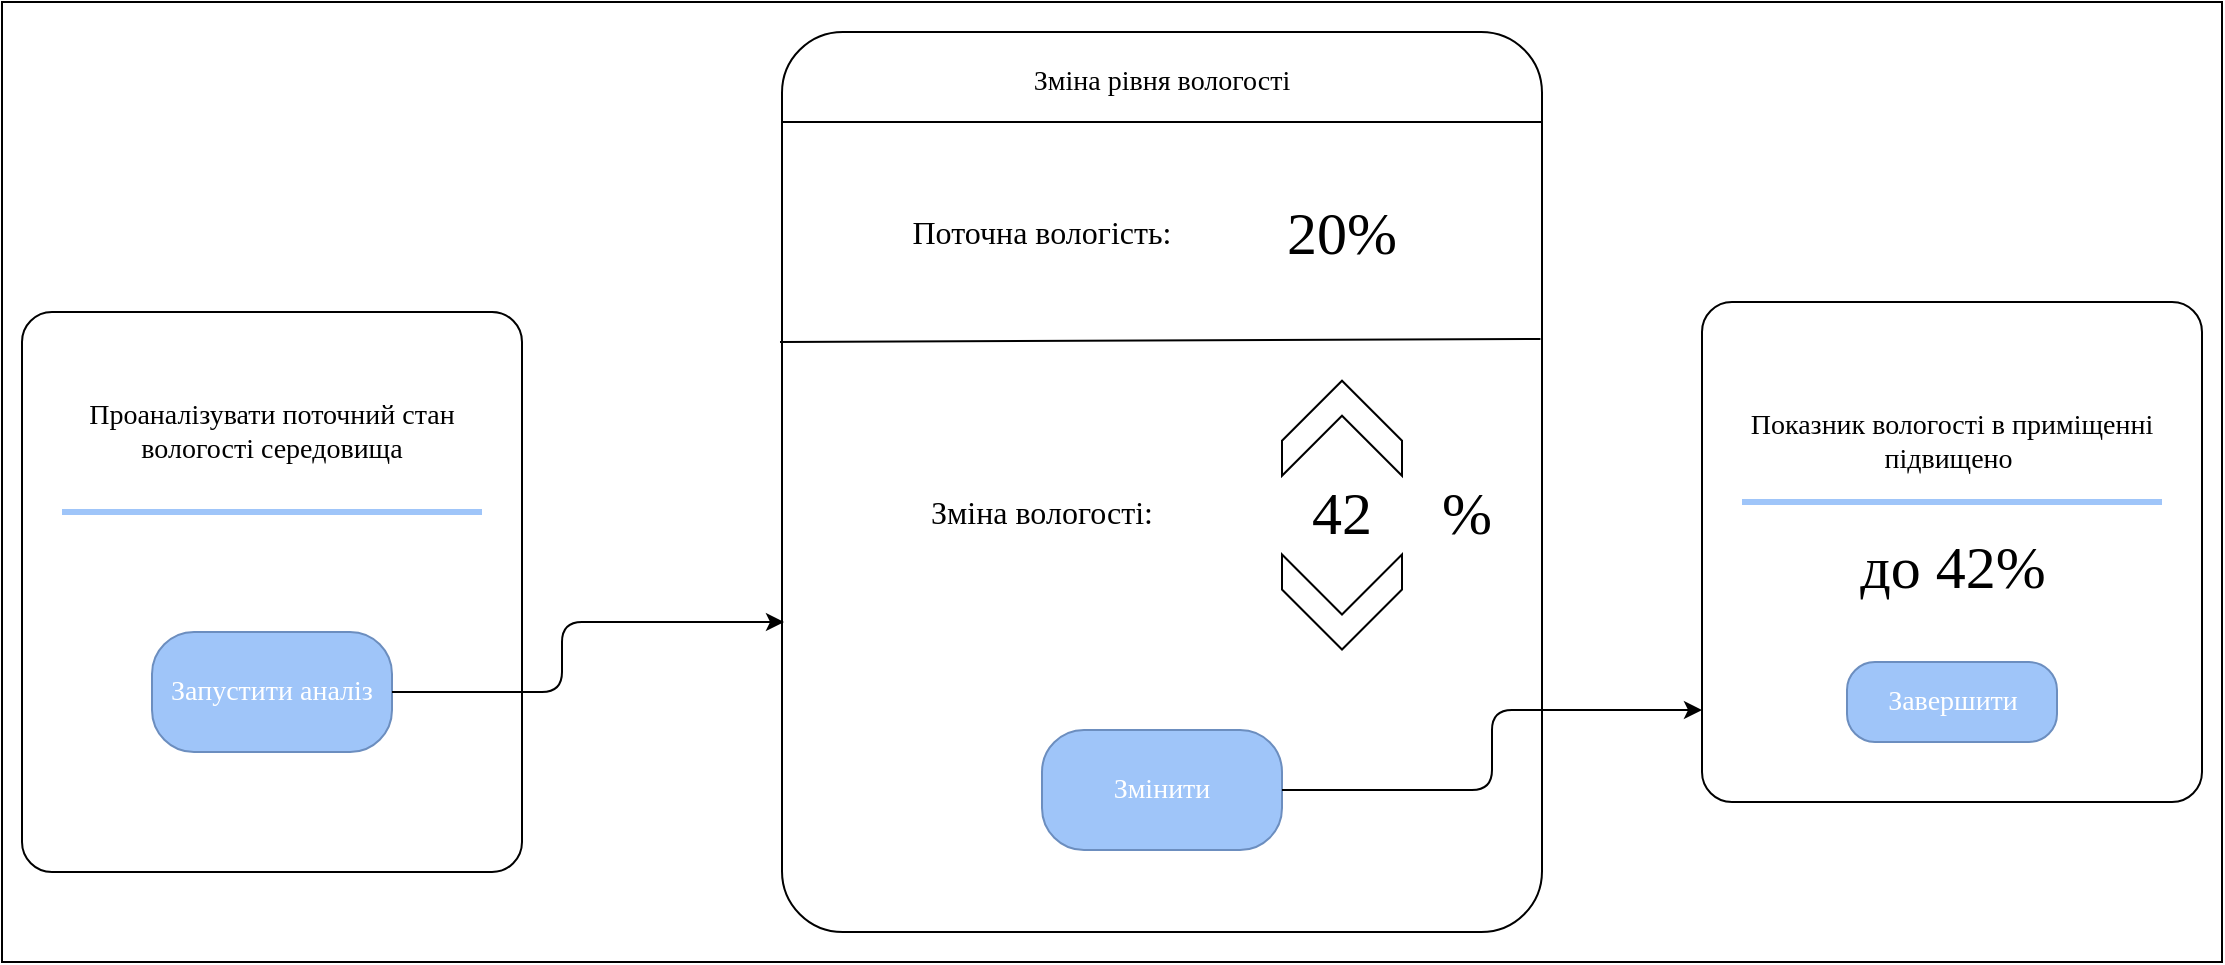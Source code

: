 <mxfile version="21.8.2" type="device">
  <diagram name="Страница — 1" id="K8Wx1m4RjslwDhSuhDEU">
    <mxGraphModel dx="1432" dy="749" grid="1" gridSize="10" guides="1" tooltips="1" connect="1" arrows="1" fold="1" page="1" pageScale="1" pageWidth="1169" pageHeight="827" math="0" shadow="0">
      <root>
        <mxCell id="0" />
        <mxCell id="1" parent="0" />
        <mxCell id="4CcN1vGno0O6_xGIugly-1" value="" style="rounded=0;whiteSpace=wrap;html=1;" parent="1" vertex="1">
          <mxGeometry x="30" y="50" width="1110" height="480" as="geometry" />
        </mxCell>
        <mxCell id="_IiKv0jDs9eT7AmXAW_U-5" value="" style="rounded=1;whiteSpace=wrap;html=1;arcSize=6;" parent="1" vertex="1">
          <mxGeometry x="40" y="205" width="250" height="280" as="geometry" />
        </mxCell>
        <mxCell id="_IiKv0jDs9eT7AmXAW_U-3" value="Проаналізувати поточний стан вологості середовища" style="text;html=1;strokeColor=none;fillColor=none;align=center;verticalAlign=middle;whiteSpace=wrap;rounded=0;fontFamily=Verdana;fontSize=14;" parent="1" vertex="1">
          <mxGeometry x="60" y="225" width="210" height="80" as="geometry" />
        </mxCell>
        <mxCell id="_IiKv0jDs9eT7AmXAW_U-4" value="Запустити аналіз" style="rounded=1;whiteSpace=wrap;html=1;fontFamily=Verdana;fontSize=14;fillColor=#9FC5F9;strokeColor=#6c8ebf;fontColor=#ffffff;arcSize=35;" parent="1" vertex="1">
          <mxGeometry x="105" y="365" width="120" height="60" as="geometry" />
        </mxCell>
        <mxCell id="_IiKv0jDs9eT7AmXAW_U-6" value="" style="endArrow=none;html=1;rounded=0;exitX=0;exitY=1;exitDx=0;exitDy=0;entryX=1;entryY=1;entryDx=0;entryDy=0;strokeColor=#9FC5F9;strokeWidth=3;" parent="1" source="_IiKv0jDs9eT7AmXAW_U-3" target="_IiKv0jDs9eT7AmXAW_U-3" edge="1">
          <mxGeometry width="50" height="50" relative="1" as="geometry">
            <mxPoint x="470" y="465" as="sourcePoint" />
            <mxPoint x="520" y="415" as="targetPoint" />
          </mxGeometry>
        </mxCell>
        <mxCell id="_IiKv0jDs9eT7AmXAW_U-7" value="" style="rounded=1;whiteSpace=wrap;html=1;arcSize=8;" parent="1" vertex="1">
          <mxGeometry x="420" y="65" width="380" height="450" as="geometry" />
        </mxCell>
        <mxCell id="_IiKv0jDs9eT7AmXAW_U-8" value="" style="endArrow=none;html=1;rounded=0;exitX=-0.002;exitY=0.08;exitDx=0;exitDy=0;exitPerimeter=0;" parent="1" edge="1">
          <mxGeometry width="50" height="50" relative="1" as="geometry">
            <mxPoint x="420.0" y="110" as="sourcePoint" />
            <mxPoint x="800" y="110" as="targetPoint" />
          </mxGeometry>
        </mxCell>
        <mxCell id="_IiKv0jDs9eT7AmXAW_U-9" value="Зміна рівня вологості" style="text;html=1;strokeColor=none;fillColor=none;align=center;verticalAlign=middle;whiteSpace=wrap;rounded=0;fontFamily=Verdana;fontSize=14;" parent="1" vertex="1">
          <mxGeometry x="530" y="70" width="160" height="40" as="geometry" />
        </mxCell>
        <mxCell id="_IiKv0jDs9eT7AmXAW_U-11" value="Поточна вологість:" style="text;html=1;strokeColor=none;fillColor=none;align=center;verticalAlign=middle;whiteSpace=wrap;rounded=0;fontFamily=Verdana;fontSize=16;" parent="1" vertex="1">
          <mxGeometry x="460" y="145" width="180" height="40" as="geometry" />
        </mxCell>
        <mxCell id="_IiKv0jDs9eT7AmXAW_U-12" value="20%" style="text;html=1;strokeColor=none;fillColor=none;align=center;verticalAlign=middle;whiteSpace=wrap;rounded=0;fontFamily=Verdana;fontSize=30;" parent="1" vertex="1">
          <mxGeometry x="670" y="150" width="60" height="30" as="geometry" />
        </mxCell>
        <mxCell id="_IiKv0jDs9eT7AmXAW_U-13" value="" style="endArrow=none;html=1;rounded=0;entryX=0.998;entryY=0.341;entryDx=0;entryDy=0;entryPerimeter=0;" parent="1" target="_IiKv0jDs9eT7AmXAW_U-7" edge="1">
          <mxGeometry width="50" height="50" relative="1" as="geometry">
            <mxPoint x="419" y="220" as="sourcePoint" />
            <mxPoint x="790" y="220" as="targetPoint" />
          </mxGeometry>
        </mxCell>
        <mxCell id="_IiKv0jDs9eT7AmXAW_U-14" value="Зміна вологості:" style="text;html=1;strokeColor=none;fillColor=none;align=center;verticalAlign=middle;whiteSpace=wrap;rounded=0;fontFamily=Verdana;fontSize=16;" parent="1" vertex="1">
          <mxGeometry x="440" y="285" width="220" height="40" as="geometry" />
        </mxCell>
        <mxCell id="_IiKv0jDs9eT7AmXAW_U-15" value="42" style="text;html=1;strokeColor=none;fillColor=none;align=center;verticalAlign=middle;whiteSpace=wrap;rounded=0;fontFamily=Verdana;fontSize=30;" parent="1" vertex="1">
          <mxGeometry x="670" y="290" width="60" height="30" as="geometry" />
        </mxCell>
        <mxCell id="_IiKv0jDs9eT7AmXAW_U-16" value="" style="html=1;shadow=0;dashed=0;align=center;verticalAlign=middle;shape=mxgraph.arrows2.arrow;dy=0;dx=30;notch=30;rotation=-90;" parent="1" vertex="1">
          <mxGeometry x="676.25" y="233.12" width="47.5" height="60" as="geometry" />
        </mxCell>
        <mxCell id="_IiKv0jDs9eT7AmXAW_U-17" value="" style="html=1;shadow=0;dashed=0;align=center;verticalAlign=middle;shape=mxgraph.arrows2.arrow;dy=0;dx=30;notch=30;rotation=90;" parent="1" vertex="1">
          <mxGeometry x="676.25" y="320" width="47.5" height="60" as="geometry" />
        </mxCell>
        <mxCell id="_IiKv0jDs9eT7AmXAW_U-18" value="%" style="text;html=1;strokeColor=none;fillColor=none;align=center;verticalAlign=middle;whiteSpace=wrap;rounded=0;fontFamily=Verdana;fontSize=30;" parent="1" vertex="1">
          <mxGeometry x="740" y="290" width="45" height="30" as="geometry" />
        </mxCell>
        <mxCell id="_IiKv0jDs9eT7AmXAW_U-19" value="Змінити" style="rounded=1;whiteSpace=wrap;html=1;fontFamily=Verdana;fontSize=14;fillColor=#9FC5F9;strokeColor=#6c8ebf;fontColor=#ffffff;arcSize=35;" parent="1" vertex="1">
          <mxGeometry x="550" y="414" width="120" height="60" as="geometry" />
        </mxCell>
        <mxCell id="_IiKv0jDs9eT7AmXAW_U-21" style="edgeStyle=orthogonalEdgeStyle;rounded=1;orthogonalLoop=1;jettySize=auto;html=1;exitX=1;exitY=0.5;exitDx=0;exitDy=0;" parent="1" source="_IiKv0jDs9eT7AmXAW_U-4" edge="1">
          <mxGeometry relative="1" as="geometry">
            <mxPoint x="421" y="360" as="targetPoint" />
            <Array as="points">
              <mxPoint x="310" y="395" />
              <mxPoint x="310" y="360" />
              <mxPoint x="421" y="360" />
            </Array>
          </mxGeometry>
        </mxCell>
        <mxCell id="_IiKv0jDs9eT7AmXAW_U-23" value="" style="rounded=1;whiteSpace=wrap;html=1;arcSize=6;" parent="1" vertex="1">
          <mxGeometry x="880" y="200" width="250" height="250" as="geometry" />
        </mxCell>
        <mxCell id="_IiKv0jDs9eT7AmXAW_U-24" value="Показник вологості в приміщенні підвищено&amp;nbsp;" style="text;html=1;strokeColor=none;fillColor=none;align=center;verticalAlign=middle;whiteSpace=wrap;rounded=0;fontFamily=Verdana;fontSize=14;" parent="1" vertex="1">
          <mxGeometry x="900" y="230" width="210" height="80" as="geometry" />
        </mxCell>
        <mxCell id="_IiKv0jDs9eT7AmXAW_U-26" value="" style="endArrow=none;html=1;rounded=0;exitX=0;exitY=1;exitDx=0;exitDy=0;entryX=1;entryY=1;entryDx=0;entryDy=0;strokeColor=#9FC5F9;strokeWidth=3;" parent="1" edge="1">
          <mxGeometry width="50" height="50" relative="1" as="geometry">
            <mxPoint x="900" y="300" as="sourcePoint" />
            <mxPoint x="1110" y="300" as="targetPoint" />
          </mxGeometry>
        </mxCell>
        <mxCell id="_IiKv0jDs9eT7AmXAW_U-27" value="до 42%" style="text;html=1;strokeColor=none;fillColor=none;align=center;verticalAlign=middle;whiteSpace=wrap;rounded=0;fontFamily=Verdana;fontSize=30;" parent="1" vertex="1">
          <mxGeometry x="937.5" y="316.88" width="135" height="30" as="geometry" />
        </mxCell>
        <mxCell id="_IiKv0jDs9eT7AmXAW_U-28" style="edgeStyle=orthogonalEdgeStyle;rounded=1;orthogonalLoop=1;jettySize=auto;html=1;entryX=0;entryY=0.816;entryDx=0;entryDy=0;entryPerimeter=0;" parent="1" source="_IiKv0jDs9eT7AmXAW_U-19" target="_IiKv0jDs9eT7AmXAW_U-23" edge="1">
          <mxGeometry relative="1" as="geometry">
            <Array as="points">
              <mxPoint x="775" y="444" />
              <mxPoint x="775" y="404" />
            </Array>
          </mxGeometry>
        </mxCell>
        <mxCell id="LEQsoLQ3UnYQQ4MpbsTD-1" value="Завершити" style="rounded=1;whiteSpace=wrap;html=1;fontFamily=Verdana;fontSize=14;fillColor=#9FC5F9;strokeColor=#6c8ebf;fontColor=#ffffff;arcSize=35;" vertex="1" parent="1">
          <mxGeometry x="952.5" y="380" width="105" height="40" as="geometry" />
        </mxCell>
      </root>
    </mxGraphModel>
  </diagram>
</mxfile>
